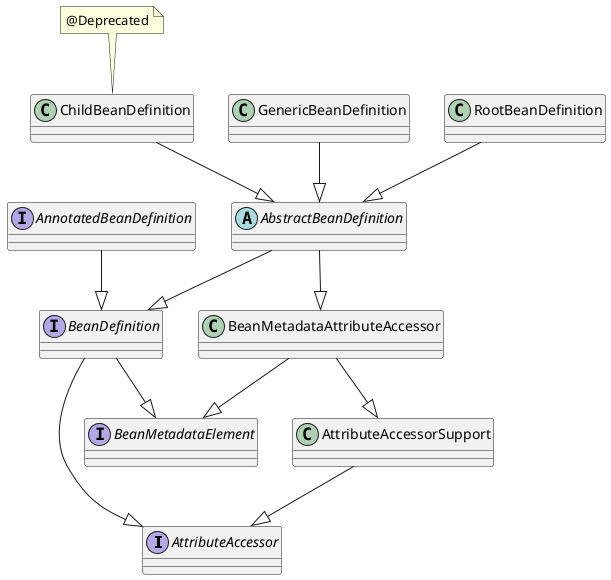 @startuml

interface AttributeAccessor
class AttributeAccessorSupport
interface BeanMetadataElement

interface BeanDefinition
interface AnnotatedBeanDefinition
abstract class AbstractBeanDefinition
class BeanMetadataAttributeAccessor

interface BeanMetadataElement

AbstractBeanDefinition --|> BeanMetadataAttributeAccessor
AbstractBeanDefinition --|> BeanDefinition

BeanMetadataAttributeAccessor --|> BeanMetadataElement
BeanMetadataAttributeAccessor --|> AttributeAccessorSupport

AttributeAccessorSupport --|> AttributeAccessor

BeanDefinition --|> BeanMetadataElement
BeanDefinition --|> AttributeAccessor
AnnotatedBeanDefinition --|> BeanDefinition

ChildBeanDefinition --|> AbstractBeanDefinition
note top of ChildBeanDefinition :  @Deprecated

class GenericBeanDefinition
GenericBeanDefinition --|> AbstractBeanDefinition

class RootBeanDefinition
RootBeanDefinition --|> AbstractBeanDefinition

@enduml